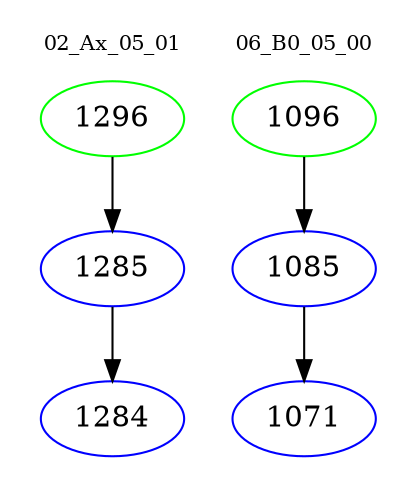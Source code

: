 digraph{
subgraph cluster_0 {
color = white
label = "02_Ax_05_01";
fontsize=10;
T0_1296 [label="1296", color="green"]
T0_1296 -> T0_1285 [color="black"]
T0_1285 [label="1285", color="blue"]
T0_1285 -> T0_1284 [color="black"]
T0_1284 [label="1284", color="blue"]
}
subgraph cluster_1 {
color = white
label = "06_B0_05_00";
fontsize=10;
T1_1096 [label="1096", color="green"]
T1_1096 -> T1_1085 [color="black"]
T1_1085 [label="1085", color="blue"]
T1_1085 -> T1_1071 [color="black"]
T1_1071 [label="1071", color="blue"]
}
}
